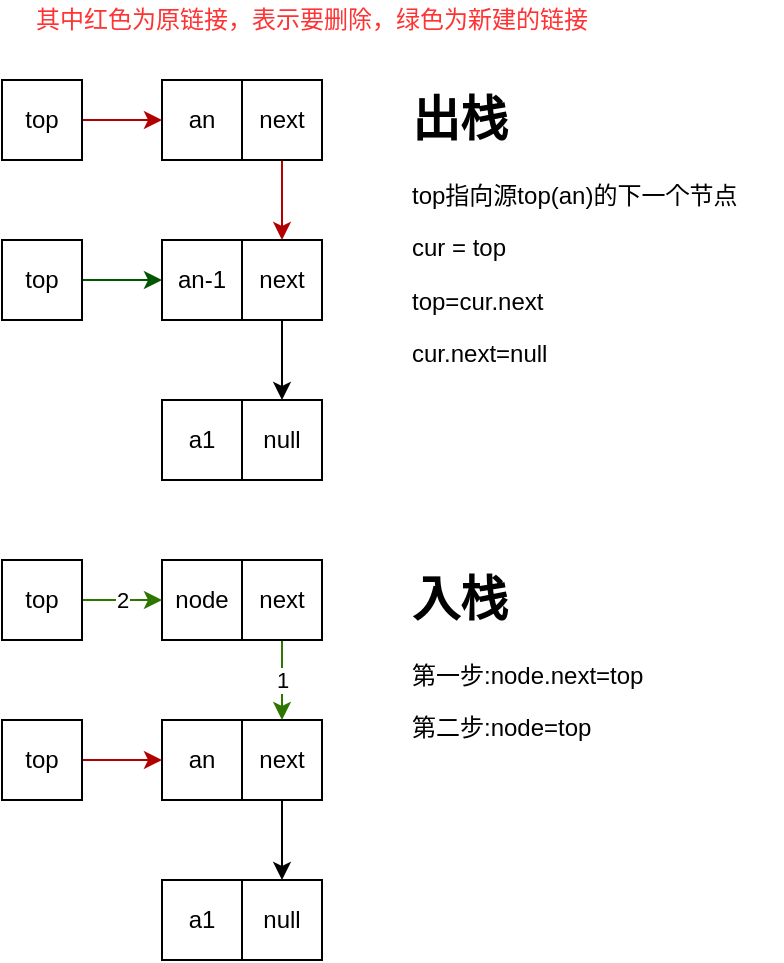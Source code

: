 <mxfile pages="2" version="11.2.9" type="github"><diagram id="Oqhol2ktQsObNtEO1x0O" name="单向链表"><mxGraphModel dx="1422" dy="713" grid="1" gridSize="10" guides="1" tooltips="1" connect="1" arrows="1" fold="1" page="1" pageScale="1" pageWidth="827" pageHeight="1169" math="0" shadow="0"><root><mxCell id="0"/><mxCell id="1" parent="0"/><mxCell id="eO6d_dadFMeRVJoQc3Od-1" value="an" style="rounded=0;whiteSpace=wrap;html=1;" parent="1" vertex="1"><mxGeometry x="240" y="400" width="40" height="40" as="geometry"/></mxCell><mxCell id="eO6d_dadFMeRVJoQc3Od-12" style="edgeStyle=orthogonalEdgeStyle;rounded=0;orthogonalLoop=1;jettySize=auto;html=1;exitX=0.5;exitY=1;exitDx=0;exitDy=0;entryX=0.5;entryY=0;entryDx=0;entryDy=0;" parent="1" source="eO6d_dadFMeRVJoQc3Od-2" target="eO6d_dadFMeRVJoQc3Od-4" edge="1"><mxGeometry relative="1" as="geometry"/></mxCell><mxCell id="eO6d_dadFMeRVJoQc3Od-2" value="next" style="rounded=0;whiteSpace=wrap;html=1;fontStyle=0" parent="1" vertex="1"><mxGeometry x="280" y="400" width="40" height="40" as="geometry"/></mxCell><mxCell id="eO6d_dadFMeRVJoQc3Od-3" value="a1" style="rounded=0;whiteSpace=wrap;html=1;" parent="1" vertex="1"><mxGeometry x="240" y="480" width="40" height="40" as="geometry"/></mxCell><mxCell id="eO6d_dadFMeRVJoQc3Od-4" value="null" style="rounded=0;whiteSpace=wrap;html=1;fontStyle=0" parent="1" vertex="1"><mxGeometry x="280" y="480" width="40" height="40" as="geometry"/></mxCell><mxCell id="eO6d_dadFMeRVJoQc3Od-5" value="node" style="rounded=0;whiteSpace=wrap;html=1;" parent="1" vertex="1"><mxGeometry x="240" y="320" width="40" height="40" as="geometry"/></mxCell><mxCell id="eO6d_dadFMeRVJoQc3Od-13" value="1" style="edgeStyle=orthogonalEdgeStyle;rounded=0;orthogonalLoop=1;jettySize=auto;html=1;exitX=0.5;exitY=1;exitDx=0;exitDy=0;fillColor=#60a917;strokeColor=#2D7600;" parent="1" source="eO6d_dadFMeRVJoQc3Od-6" target="eO6d_dadFMeRVJoQc3Od-2" edge="1"><mxGeometry relative="1" as="geometry"/></mxCell><mxCell id="eO6d_dadFMeRVJoQc3Od-6" value="&lt;span style=&quot;font-weight: 400 ; white-space: normal&quot;&gt;next&lt;/span&gt;" style="rounded=0;whiteSpace=wrap;html=1;fontStyle=1" parent="1" vertex="1"><mxGeometry x="280" y="320" width="40" height="40" as="geometry"/></mxCell><mxCell id="eO6d_dadFMeRVJoQc3Od-8" value="2" style="edgeStyle=orthogonalEdgeStyle;rounded=0;orthogonalLoop=1;jettySize=auto;html=1;exitX=1;exitY=0.5;exitDx=0;exitDy=0;entryX=0;entryY=0.5;entryDx=0;entryDy=0;fillColor=#60a917;strokeColor=#2D7600;" parent="1" source="eO6d_dadFMeRVJoQc3Od-7" target="eO6d_dadFMeRVJoQc3Od-5" edge="1"><mxGeometry relative="1" as="geometry"><Array as="points"><mxPoint x="220" y="340"/><mxPoint x="220" y="340"/></Array></mxGeometry></mxCell><mxCell id="eO6d_dadFMeRVJoQc3Od-7" value="top" style="rounded=0;whiteSpace=wrap;html=1;" parent="1" vertex="1"><mxGeometry x="160" y="320" width="40" height="40" as="geometry"/></mxCell><mxCell id="eO6d_dadFMeRVJoQc3Od-10" style="edgeStyle=orthogonalEdgeStyle;rounded=0;orthogonalLoop=1;jettySize=auto;html=1;exitX=1;exitY=0.5;exitDx=0;exitDy=0;fillColor=#e51400;strokeColor=#B20000;" parent="1" source="eO6d_dadFMeRVJoQc3Od-9" target="eO6d_dadFMeRVJoQc3Od-1" edge="1"><mxGeometry relative="1" as="geometry"/></mxCell><mxCell id="eO6d_dadFMeRVJoQc3Od-9" value="top" style="rounded=0;whiteSpace=wrap;html=1;" parent="1" vertex="1"><mxGeometry x="160" y="400" width="40" height="40" as="geometry"/></mxCell><mxCell id="eO6d_dadFMeRVJoQc3Od-15" value="&lt;h1&gt;入栈&lt;/h1&gt;&lt;p&gt;第一步:node.next=top&lt;/p&gt;&lt;p&gt;第二步:node=top&lt;/p&gt;" style="text;html=1;strokeColor=none;fillColor=none;spacing=5;spacingTop=-20;whiteSpace=wrap;overflow=hidden;rounded=0;" parent="1" vertex="1"><mxGeometry x="360" y="320" width="190" height="120" as="geometry"/></mxCell><mxCell id="eO6d_dadFMeRVJoQc3Od-16" value="an-1" style="rounded=0;whiteSpace=wrap;html=1;" parent="1" vertex="1"><mxGeometry x="240" y="160" width="40" height="40" as="geometry"/></mxCell><mxCell id="eO6d_dadFMeRVJoQc3Od-17" style="edgeStyle=orthogonalEdgeStyle;rounded=0;orthogonalLoop=1;jettySize=auto;html=1;exitX=0.5;exitY=1;exitDx=0;exitDy=0;entryX=0.5;entryY=0;entryDx=0;entryDy=0;" parent="1" source="eO6d_dadFMeRVJoQc3Od-18" target="eO6d_dadFMeRVJoQc3Od-20" edge="1"><mxGeometry relative="1" as="geometry"/></mxCell><mxCell id="eO6d_dadFMeRVJoQc3Od-18" value="&lt;span style=&quot;font-weight: 400 ; white-space: normal&quot;&gt;next&lt;/span&gt;" style="rounded=0;whiteSpace=wrap;html=1;fontStyle=1" parent="1" vertex="1"><mxGeometry x="280" y="160" width="40" height="40" as="geometry"/></mxCell><mxCell id="eO6d_dadFMeRVJoQc3Od-19" value="a1" style="rounded=0;whiteSpace=wrap;html=1;" parent="1" vertex="1"><mxGeometry x="240" y="240" width="40" height="40" as="geometry"/></mxCell><mxCell id="eO6d_dadFMeRVJoQc3Od-20" value="null" style="rounded=0;whiteSpace=wrap;html=1;fontStyle=0" parent="1" vertex="1"><mxGeometry x="280" y="240" width="40" height="40" as="geometry"/></mxCell><mxCell id="eO6d_dadFMeRVJoQc3Od-21" value="an" style="rounded=0;whiteSpace=wrap;html=1;" parent="1" vertex="1"><mxGeometry x="240" y="80" width="40" height="40" as="geometry"/></mxCell><mxCell id="eO6d_dadFMeRVJoQc3Od-29" style="edgeStyle=orthogonalEdgeStyle;rounded=0;orthogonalLoop=1;jettySize=auto;html=1;exitX=0.5;exitY=1;exitDx=0;exitDy=0;entryX=0.5;entryY=0;entryDx=0;entryDy=0;fillColor=#e51400;strokeColor=#B20000;" parent="1" source="eO6d_dadFMeRVJoQc3Od-23" target="eO6d_dadFMeRVJoQc3Od-18" edge="1"><mxGeometry relative="1" as="geometry"/></mxCell><mxCell id="eO6d_dadFMeRVJoQc3Od-23" value="&lt;span style=&quot;font-weight: 400 ; white-space: normal&quot;&gt;next&lt;/span&gt;" style="rounded=0;whiteSpace=wrap;html=1;fontStyle=1" parent="1" vertex="1"><mxGeometry x="280" y="80" width="40" height="40" as="geometry"/></mxCell><mxCell id="eO6d_dadFMeRVJoQc3Od-30" style="edgeStyle=orthogonalEdgeStyle;rounded=0;orthogonalLoop=1;jettySize=auto;html=1;exitX=1;exitY=0.5;exitDx=0;exitDy=0;fillColor=#e51400;strokeColor=#B20000;" parent="1" source="eO6d_dadFMeRVJoQc3Od-25" target="eO6d_dadFMeRVJoQc3Od-21" edge="1"><mxGeometry relative="1" as="geometry"/></mxCell><mxCell id="eO6d_dadFMeRVJoQc3Od-25" value="top" style="rounded=0;whiteSpace=wrap;html=1;" parent="1" vertex="1"><mxGeometry x="160" y="80" width="40" height="40" as="geometry"/></mxCell><mxCell id="eO6d_dadFMeRVJoQc3Od-28" value="&lt;h1&gt;出栈&lt;/h1&gt;&lt;p&gt;top指向源top(an)的下一个节点&lt;/p&gt;&lt;p&gt;cur = top&lt;/p&gt;&lt;p&gt;top=cur.next&lt;/p&gt;&lt;p&gt;cur.next=null&lt;/p&gt;&lt;p&gt;&lt;br&gt;&lt;/p&gt;&lt;p&gt;&lt;br&gt;&lt;/p&gt;" style="text;html=1;strokeColor=none;fillColor=none;spacing=5;spacingTop=-20;whiteSpace=wrap;overflow=hidden;rounded=0;" parent="1" vertex="1"><mxGeometry x="360" y="80" width="190" height="160" as="geometry"/></mxCell><mxCell id="eO6d_dadFMeRVJoQc3Od-33" style="edgeStyle=orthogonalEdgeStyle;rounded=0;orthogonalLoop=1;jettySize=auto;html=1;exitX=1;exitY=0.5;exitDx=0;exitDy=0;fillColor=#008a00;strokeColor=#005700;" parent="1" source="eO6d_dadFMeRVJoQc3Od-31" target="eO6d_dadFMeRVJoQc3Od-16" edge="1"><mxGeometry relative="1" as="geometry"/></mxCell><mxCell id="eO6d_dadFMeRVJoQc3Od-31" value="top" style="rounded=0;whiteSpace=wrap;html=1;" parent="1" vertex="1"><mxGeometry x="160" y="160" width="40" height="40" as="geometry"/></mxCell><mxCell id="eO6d_dadFMeRVJoQc3Od-34" value="其中红色为原链接，表示要删除，绿色为新建的链接" style="text;html=1;resizable=0;points=[];autosize=1;align=left;verticalAlign=top;spacingTop=-4;fontColor=#FF3333;" parent="1" vertex="1"><mxGeometry x="175" y="40" width="290" height="20" as="geometry"/></mxCell></root></mxGraphModel></diagram><diagram id="IRcz0XrCGSMIkx4N9Yn5" name="斐波那契数列-栈"><mxGraphModel dx="1422" dy="713" grid="1" gridSize="10" guides="1" tooltips="1" connect="1" arrows="1" fold="1" page="1" pageScale="1" pageWidth="827" pageHeight="1169" math="0" shadow="0"><root><mxCell id="Y3989EUm7xqvIDIrot9s-0"/><mxCell id="Y3989EUm7xqvIDIrot9s-1" parent="Y3989EUm7xqvIDIrot9s-0"/><mxCell id="61l_f2yJFvIMi01V8kvN-3" value="stack&lt;br&gt;" style="rounded=0;whiteSpace=wrap;html=1;fontColor=#FF3333;" vertex="1" parent="Y3989EUm7xqvIDIrot9s-1"><mxGeometry x="80" y="120" width="680" height="40" as="geometry"/></mxCell><mxCell id="WpLF9iQFVraKCUfcfxtm-12" style="edgeStyle=orthogonalEdgeStyle;rounded=0;orthogonalLoop=1;jettySize=auto;html=1;exitX=0.5;exitY=1;exitDx=0;exitDy=0;entryX=0.5;entryY=0;entryDx=0;entryDy=0;fontColor=#FF3333;" edge="1" parent="Y3989EUm7xqvIDIrot9s-1" source="61l_f2yJFvIMi01V8kvN-0" target="61l_f2yJFvIMi01V8kvN-17"><mxGeometry relative="1" as="geometry"/></mxCell><mxCell id="61l_f2yJFvIMi01V8kvN-0" value="1" style="rounded=0;whiteSpace=wrap;html=1;fontColor=#FF3333;" vertex="1" parent="Y3989EUm7xqvIDIrot9s-1"><mxGeometry x="80" y="120" width="40" height="40" as="geometry"/></mxCell><mxCell id="WpLF9iQFVraKCUfcfxtm-11" style="edgeStyle=orthogonalEdgeStyle;rounded=0;orthogonalLoop=1;jettySize=auto;html=1;exitX=0.5;exitY=1;exitDx=0;exitDy=0;entryX=0.5;entryY=0;entryDx=0;entryDy=0;fontColor=#FF3333;" edge="1" parent="Y3989EUm7xqvIDIrot9s-1" source="61l_f2yJFvIMi01V8kvN-1" target="61l_f2yJFvIMi01V8kvN-23"><mxGeometry relative="1" as="geometry"/></mxCell><mxCell id="61l_f2yJFvIMi01V8kvN-1" value="1" style="rounded=0;whiteSpace=wrap;html=1;fontColor=#FF3333;" vertex="1" parent="Y3989EUm7xqvIDIrot9s-1"><mxGeometry x="120" y="120" width="40" height="40" as="geometry"/></mxCell><mxCell id="61l_f2yJFvIMi01V8kvN-13" value="&lt;div style=&quot;color: rgb(187 , 187 , 187) ; background-color: rgb(40 , 44 , 52) ; font-family: &amp;#34;consolas&amp;#34; , &amp;#34;courier new&amp;#34; , monospace ; font-size: 14px ; line-height: 19px ; white-space: pre&quot;&gt;&lt;br&gt;&lt;/div&gt;" style="text;html=1;strokeColor=none;fillColor=none;align=center;verticalAlign=middle;whiteSpace=wrap;rounded=0;fontColor=#FF3333;" vertex="1" parent="Y3989EUm7xqvIDIrot9s-1"><mxGeometry x="160" y="160" width="40" height="20" as="geometry"/></mxCell><mxCell id="61l_f2yJFvIMi01V8kvN-14" value="int f1=statck.pop();&lt;br&gt;int f2=stack.pop();&lt;br&gt;int f3=f1+f2;&lt;br&gt;stack.push(f2)&lt;br&gt;stack.push(f3)" style="text;html=1;strokeColor=none;fillColor=none;align=left;verticalAlign=middle;whiteSpace=wrap;rounded=0;fontColor=#FF3333;" vertex="1" parent="Y3989EUm7xqvIDIrot9s-1"><mxGeometry x="240" y="40" width="140" height="80" as="geometry"/></mxCell><mxCell id="61l_f2yJFvIMi01V8kvN-17" value="f1=1" style="rounded=0;whiteSpace=wrap;html=1;fontColor=#FF3333;" vertex="1" parent="Y3989EUm7xqvIDIrot9s-1"><mxGeometry x="80" y="200" width="40" height="40" as="geometry"/></mxCell><mxCell id="WpLF9iQFVraKCUfcfxtm-7" style="edgeStyle=orthogonalEdgeStyle;rounded=0;orthogonalLoop=1;jettySize=auto;html=1;exitX=0.5;exitY=1;exitDx=0;exitDy=0;fontColor=#FF3333;" edge="1" parent="Y3989EUm7xqvIDIrot9s-1" source="61l_f2yJFvIMi01V8kvN-18" target="61l_f2yJFvIMi01V8kvN-21"><mxGeometry relative="1" as="geometry"/></mxCell><mxCell id="61l_f2yJFvIMi01V8kvN-18" value="f3=2" style="rounded=0;whiteSpace=wrap;html=1;fontColor=#FF3333;" vertex="1" parent="Y3989EUm7xqvIDIrot9s-1"><mxGeometry x="160" y="200" width="40" height="40" as="geometry"/></mxCell><mxCell id="61l_f2yJFvIMi01V8kvN-19" value="stack" style="rounded=0;whiteSpace=wrap;html=1;fontColor=#FF3333;" vertex="1" parent="Y3989EUm7xqvIDIrot9s-1"><mxGeometry x="80" y="280" width="680" height="40" as="geometry"/></mxCell><mxCell id="WpLF9iQFVraKCUfcfxtm-15" style="edgeStyle=orthogonalEdgeStyle;rounded=0;orthogonalLoop=1;jettySize=auto;html=1;exitX=0.5;exitY=1;exitDx=0;exitDy=0;fontColor=#FF3333;" edge="1" parent="Y3989EUm7xqvIDIrot9s-1" source="61l_f2yJFvIMi01V8kvN-21" target="WpLF9iQFVraKCUfcfxtm-2"><mxGeometry relative="1" as="geometry"/></mxCell><mxCell id="61l_f2yJFvIMi01V8kvN-21" value="2" style="rounded=0;whiteSpace=wrap;html=1;fontColor=#FF3333;" vertex="1" parent="Y3989EUm7xqvIDIrot9s-1"><mxGeometry x="120" y="280" width="40" height="40" as="geometry"/></mxCell><mxCell id="WpLF9iQFVraKCUfcfxtm-14" style="edgeStyle=orthogonalEdgeStyle;rounded=0;orthogonalLoop=1;jettySize=auto;html=1;exitX=0.5;exitY=1;exitDx=0;exitDy=0;entryX=0.5;entryY=0;entryDx=0;entryDy=0;fontColor=#FF3333;" edge="1" parent="Y3989EUm7xqvIDIrot9s-1" source="61l_f2yJFvIMi01V8kvN-22" target="WpLF9iQFVraKCUfcfxtm-3"><mxGeometry relative="1" as="geometry"/></mxCell><mxCell id="61l_f2yJFvIMi01V8kvN-22" value="1" style="rounded=0;whiteSpace=wrap;html=1;fontColor=#FF3333;" vertex="1" parent="Y3989EUm7xqvIDIrot9s-1"><mxGeometry x="80" y="280" width="40" height="40" as="geometry"/></mxCell><mxCell id="WpLF9iQFVraKCUfcfxtm-9" style="edgeStyle=orthogonalEdgeStyle;rounded=0;orthogonalLoop=1;jettySize=auto;html=1;exitX=0.5;exitY=1;exitDx=0;exitDy=0;entryX=0.026;entryY=-0.025;entryDx=0;entryDy=0;entryPerimeter=0;fontColor=#FF3333;" edge="1" parent="Y3989EUm7xqvIDIrot9s-1" source="61l_f2yJFvIMi01V8kvN-23" target="61l_f2yJFvIMi01V8kvN-19"><mxGeometry relative="1" as="geometry"/></mxCell><mxCell id="61l_f2yJFvIMi01V8kvN-23" value="f2=1" style="rounded=0;whiteSpace=wrap;html=1;fontColor=#FF3333;" vertex="1" parent="Y3989EUm7xqvIDIrot9s-1"><mxGeometry x="120" y="200" width="40" height="40" as="geometry"/></mxCell><mxCell id="WpLF9iQFVraKCUfcfxtm-0" value="stack" style="rounded=0;whiteSpace=wrap;html=1;fontColor=#FF3333;" vertex="1" parent="Y3989EUm7xqvIDIrot9s-1"><mxGeometry x="80" y="440" width="680" height="40" as="geometry"/></mxCell><mxCell id="WpLF9iQFVraKCUfcfxtm-18" style="edgeStyle=orthogonalEdgeStyle;rounded=0;orthogonalLoop=1;jettySize=auto;html=1;exitX=0.5;exitY=1;exitDx=0;exitDy=0;entryX=0.5;entryY=0;entryDx=0;entryDy=0;fontColor=#FF3333;" edge="1" parent="Y3989EUm7xqvIDIrot9s-1" source="WpLF9iQFVraKCUfcfxtm-1" target="WpLF9iQFVraKCUfcfxtm-4"><mxGeometry relative="1" as="geometry"/></mxCell><mxCell id="WpLF9iQFVraKCUfcfxtm-1" value="f3=3" style="rounded=0;whiteSpace=wrap;html=1;fontColor=#FF3333;" vertex="1" parent="Y3989EUm7xqvIDIrot9s-1"><mxGeometry x="160" y="360" width="40" height="40" as="geometry"/></mxCell><mxCell id="WpLF9iQFVraKCUfcfxtm-17" style="edgeStyle=orthogonalEdgeStyle;rounded=0;orthogonalLoop=1;jettySize=auto;html=1;exitX=0.5;exitY=1;exitDx=0;exitDy=0;entryX=0.5;entryY=0;entryDx=0;entryDy=0;fontColor=#FF3333;" edge="1" parent="Y3989EUm7xqvIDIrot9s-1" source="WpLF9iQFVraKCUfcfxtm-2" target="WpLF9iQFVraKCUfcfxtm-5"><mxGeometry relative="1" as="geometry"/></mxCell><mxCell id="WpLF9iQFVraKCUfcfxtm-2" value="f=2" style="rounded=0;whiteSpace=wrap;html=1;fontColor=#FF3333;" vertex="1" parent="Y3989EUm7xqvIDIrot9s-1"><mxGeometry x="120" y="360" width="40" height="40" as="geometry"/></mxCell><mxCell id="WpLF9iQFVraKCUfcfxtm-3" value="f1=1" style="rounded=0;whiteSpace=wrap;html=1;fontColor=#FF3333;" vertex="1" parent="Y3989EUm7xqvIDIrot9s-1"><mxGeometry x="80" y="360" width="40" height="40" as="geometry"/></mxCell><mxCell id="WpLF9iQFVraKCUfcfxtm-26" style="edgeStyle=orthogonalEdgeStyle;rounded=0;orthogonalLoop=1;jettySize=auto;html=1;exitX=0.5;exitY=1;exitDx=0;exitDy=0;fontColor=#FF3333;" edge="1" parent="Y3989EUm7xqvIDIrot9s-1" source="WpLF9iQFVraKCUfcfxtm-4" target="WpLF9iQFVraKCUfcfxtm-20"><mxGeometry relative="1" as="geometry"/></mxCell><mxCell id="WpLF9iQFVraKCUfcfxtm-4" value="3" style="rounded=0;whiteSpace=wrap;html=1;fontColor=#FF3333;" vertex="1" parent="Y3989EUm7xqvIDIrot9s-1"><mxGeometry x="120" y="440" width="40" height="40" as="geometry"/></mxCell><mxCell id="WpLF9iQFVraKCUfcfxtm-25" style="edgeStyle=orthogonalEdgeStyle;rounded=0;orthogonalLoop=1;jettySize=auto;html=1;exitX=0.5;exitY=1;exitDx=0;exitDy=0;entryX=0.5;entryY=0;entryDx=0;entryDy=0;fontColor=#FF3333;" edge="1" parent="Y3989EUm7xqvIDIrot9s-1" source="WpLF9iQFVraKCUfcfxtm-5" target="WpLF9iQFVraKCUfcfxtm-19"><mxGeometry relative="1" as="geometry"/></mxCell><mxCell id="WpLF9iQFVraKCUfcfxtm-5" value="2" style="rounded=0;whiteSpace=wrap;html=1;fontColor=#FF3333;" vertex="1" parent="Y3989EUm7xqvIDIrot9s-1"><mxGeometry x="80" y="440" width="40" height="40" as="geometry"/></mxCell><mxCell id="WpLF9iQFVraKCUfcfxtm-19" value="f1=2" style="rounded=0;whiteSpace=wrap;html=1;fontColor=#FF3333;" vertex="1" parent="Y3989EUm7xqvIDIrot9s-1"><mxGeometry x="80" y="520" width="40" height="40" as="geometry"/></mxCell><mxCell id="WpLF9iQFVraKCUfcfxtm-27" style="edgeStyle=orthogonalEdgeStyle;rounded=0;orthogonalLoop=1;jettySize=auto;html=1;exitX=0.5;exitY=1;exitDx=0;exitDy=0;entryX=0.5;entryY=0;entryDx=0;entryDy=0;fontColor=#FF3333;" edge="1" parent="Y3989EUm7xqvIDIrot9s-1" source="WpLF9iQFVraKCUfcfxtm-20" target="WpLF9iQFVraKCUfcfxtm-23"><mxGeometry relative="1" as="geometry"/></mxCell><mxCell id="WpLF9iQFVraKCUfcfxtm-20" value="f2=3" style="rounded=0;whiteSpace=wrap;html=1;fontColor=#FF3333;" vertex="1" parent="Y3989EUm7xqvIDIrot9s-1"><mxGeometry x="120" y="520" width="40" height="40" as="geometry"/></mxCell><mxCell id="WpLF9iQFVraKCUfcfxtm-21" value="stack" style="rounded=0;whiteSpace=wrap;html=1;fontColor=#FF3333;" vertex="1" parent="Y3989EUm7xqvIDIrot9s-1"><mxGeometry x="80" y="600" width="680" height="40" as="geometry"/></mxCell><mxCell id="WpLF9iQFVraKCUfcfxtm-28" style="edgeStyle=orthogonalEdgeStyle;rounded=0;orthogonalLoop=1;jettySize=auto;html=1;exitX=0.5;exitY=1;exitDx=0;exitDy=0;entryX=0.5;entryY=0;entryDx=0;entryDy=0;fontColor=#FF3333;" edge="1" parent="Y3989EUm7xqvIDIrot9s-1" source="WpLF9iQFVraKCUfcfxtm-22" target="WpLF9iQFVraKCUfcfxtm-24"><mxGeometry relative="1" as="geometry"/></mxCell><mxCell id="WpLF9iQFVraKCUfcfxtm-22" value="f3=5" style="rounded=0;whiteSpace=wrap;html=1;fontColor=#FF3333;" vertex="1" parent="Y3989EUm7xqvIDIrot9s-1"><mxGeometry x="160" y="520" width="40" height="40" as="geometry"/></mxCell><mxCell id="WpLF9iQFVraKCUfcfxtm-23" value="3" style="rounded=0;whiteSpace=wrap;html=1;fontColor=#FF3333;" vertex="1" parent="Y3989EUm7xqvIDIrot9s-1"><mxGeometry x="80" y="600" width="40" height="40" as="geometry"/></mxCell><mxCell id="WpLF9iQFVraKCUfcfxtm-24" value="5" style="rounded=0;whiteSpace=wrap;html=1;fontColor=#FF3333;" vertex="1" parent="Y3989EUm7xqvIDIrot9s-1"><mxGeometry x="120" y="600" width="40" height="40" as="geometry"/></mxCell></root></mxGraphModel></diagram></mxfile>